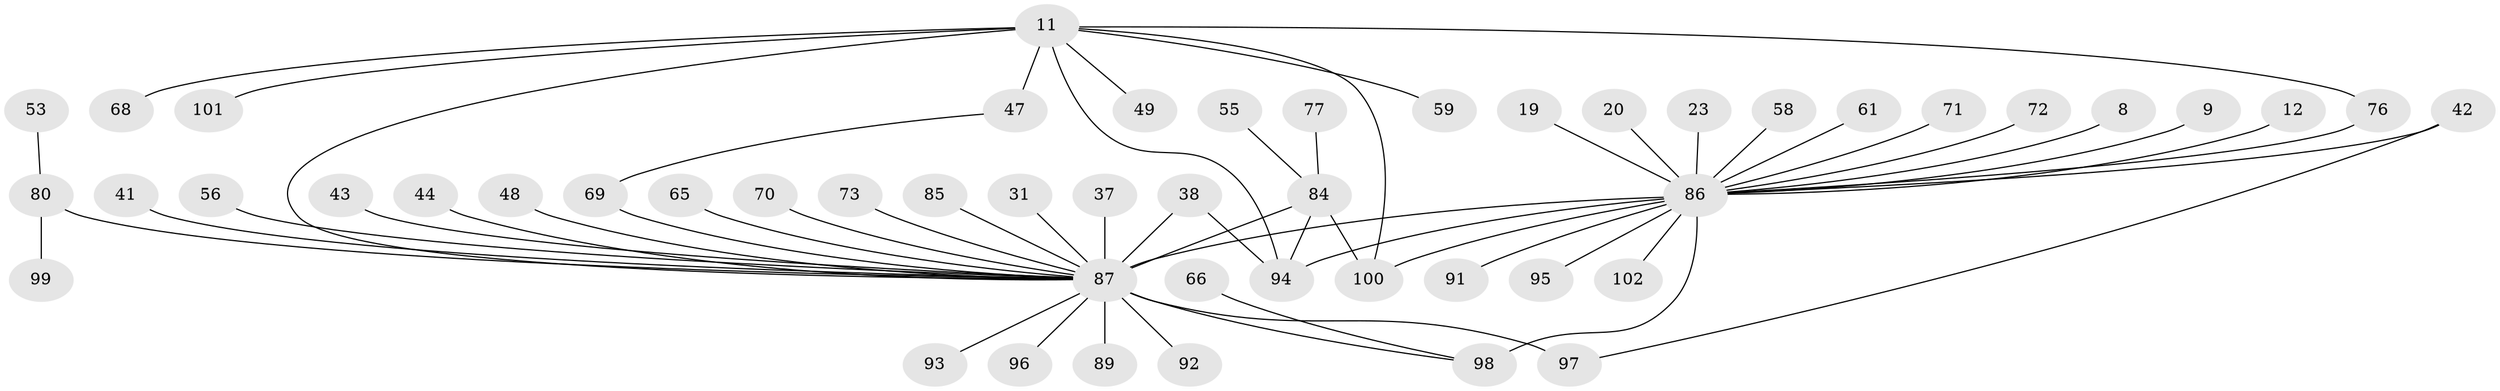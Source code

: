 // original degree distribution, {24: 0.00980392156862745, 13: 0.00980392156862745, 8: 0.0196078431372549, 3: 0.12745098039215685, 5: 0.029411764705882353, 1: 0.4803921568627451, 2: 0.20588235294117646, 12: 0.00980392156862745, 6: 0.00980392156862745, 4: 0.0784313725490196, 7: 0.0196078431372549}
// Generated by graph-tools (version 1.1) at 2025/51/03/04/25 21:51:16]
// undirected, 51 vertices, 59 edges
graph export_dot {
graph [start="1"]
  node [color=gray90,style=filled];
  8;
  9;
  11;
  12;
  19;
  20;
  23;
  31;
  37;
  38;
  41;
  42;
  43;
  44;
  47 [super="+15+40"];
  48;
  49;
  53 [super="+50"];
  55;
  56;
  58;
  59;
  61 [super="+32"];
  65;
  66;
  68;
  69;
  70;
  71;
  72 [super="+28"];
  73;
  76 [super="+30"];
  77;
  80 [super="+24+57"];
  84 [super="+27+21+81"];
  85 [super="+26"];
  86 [super="+46+6"];
  87 [super="+36+3+83+45"];
  89;
  91;
  92;
  93;
  94 [super="+64+67"];
  95 [super="+90"];
  96;
  97;
  98 [super="+29+52+60+88+79"];
  99 [super="+75"];
  100 [super="+82"];
  101;
  102;
  8 -- 86;
  9 -- 86;
  11 -- 47 [weight=2];
  11 -- 49;
  11 -- 59;
  11 -- 68;
  11 -- 101;
  11 -- 87 [weight=2];
  11 -- 76;
  11 -- 100 [weight=2];
  11 -- 94;
  12 -- 86;
  19 -- 86;
  20 -- 86;
  23 -- 86;
  31 -- 87;
  37 -- 87;
  38 -- 87 [weight=2];
  38 -- 94;
  41 -- 87;
  42 -- 97;
  42 -- 86;
  43 -- 87;
  44 -- 87;
  47 -- 69;
  48 -- 87;
  53 -- 80;
  55 -- 84;
  56 -- 87;
  58 -- 86;
  61 -- 86;
  65 -- 87;
  66 -- 98;
  69 -- 87;
  70 -- 87;
  71 -- 86;
  72 -- 86;
  73 -- 87;
  76 -- 86;
  77 -- 84;
  80 -- 87 [weight=2];
  80 -- 99;
  84 -- 87 [weight=4];
  84 -- 94;
  84 -- 100;
  85 -- 87;
  86 -- 87 [weight=5];
  86 -- 102;
  86 -- 91;
  86 -- 98 [weight=4];
  86 -- 95;
  86 -- 100;
  86 -- 94 [weight=2];
  87 -- 97 [weight=2];
  87 -- 92;
  87 -- 89 [weight=2];
  87 -- 93;
  87 -- 96;
  87 -- 98 [weight=2];
}
